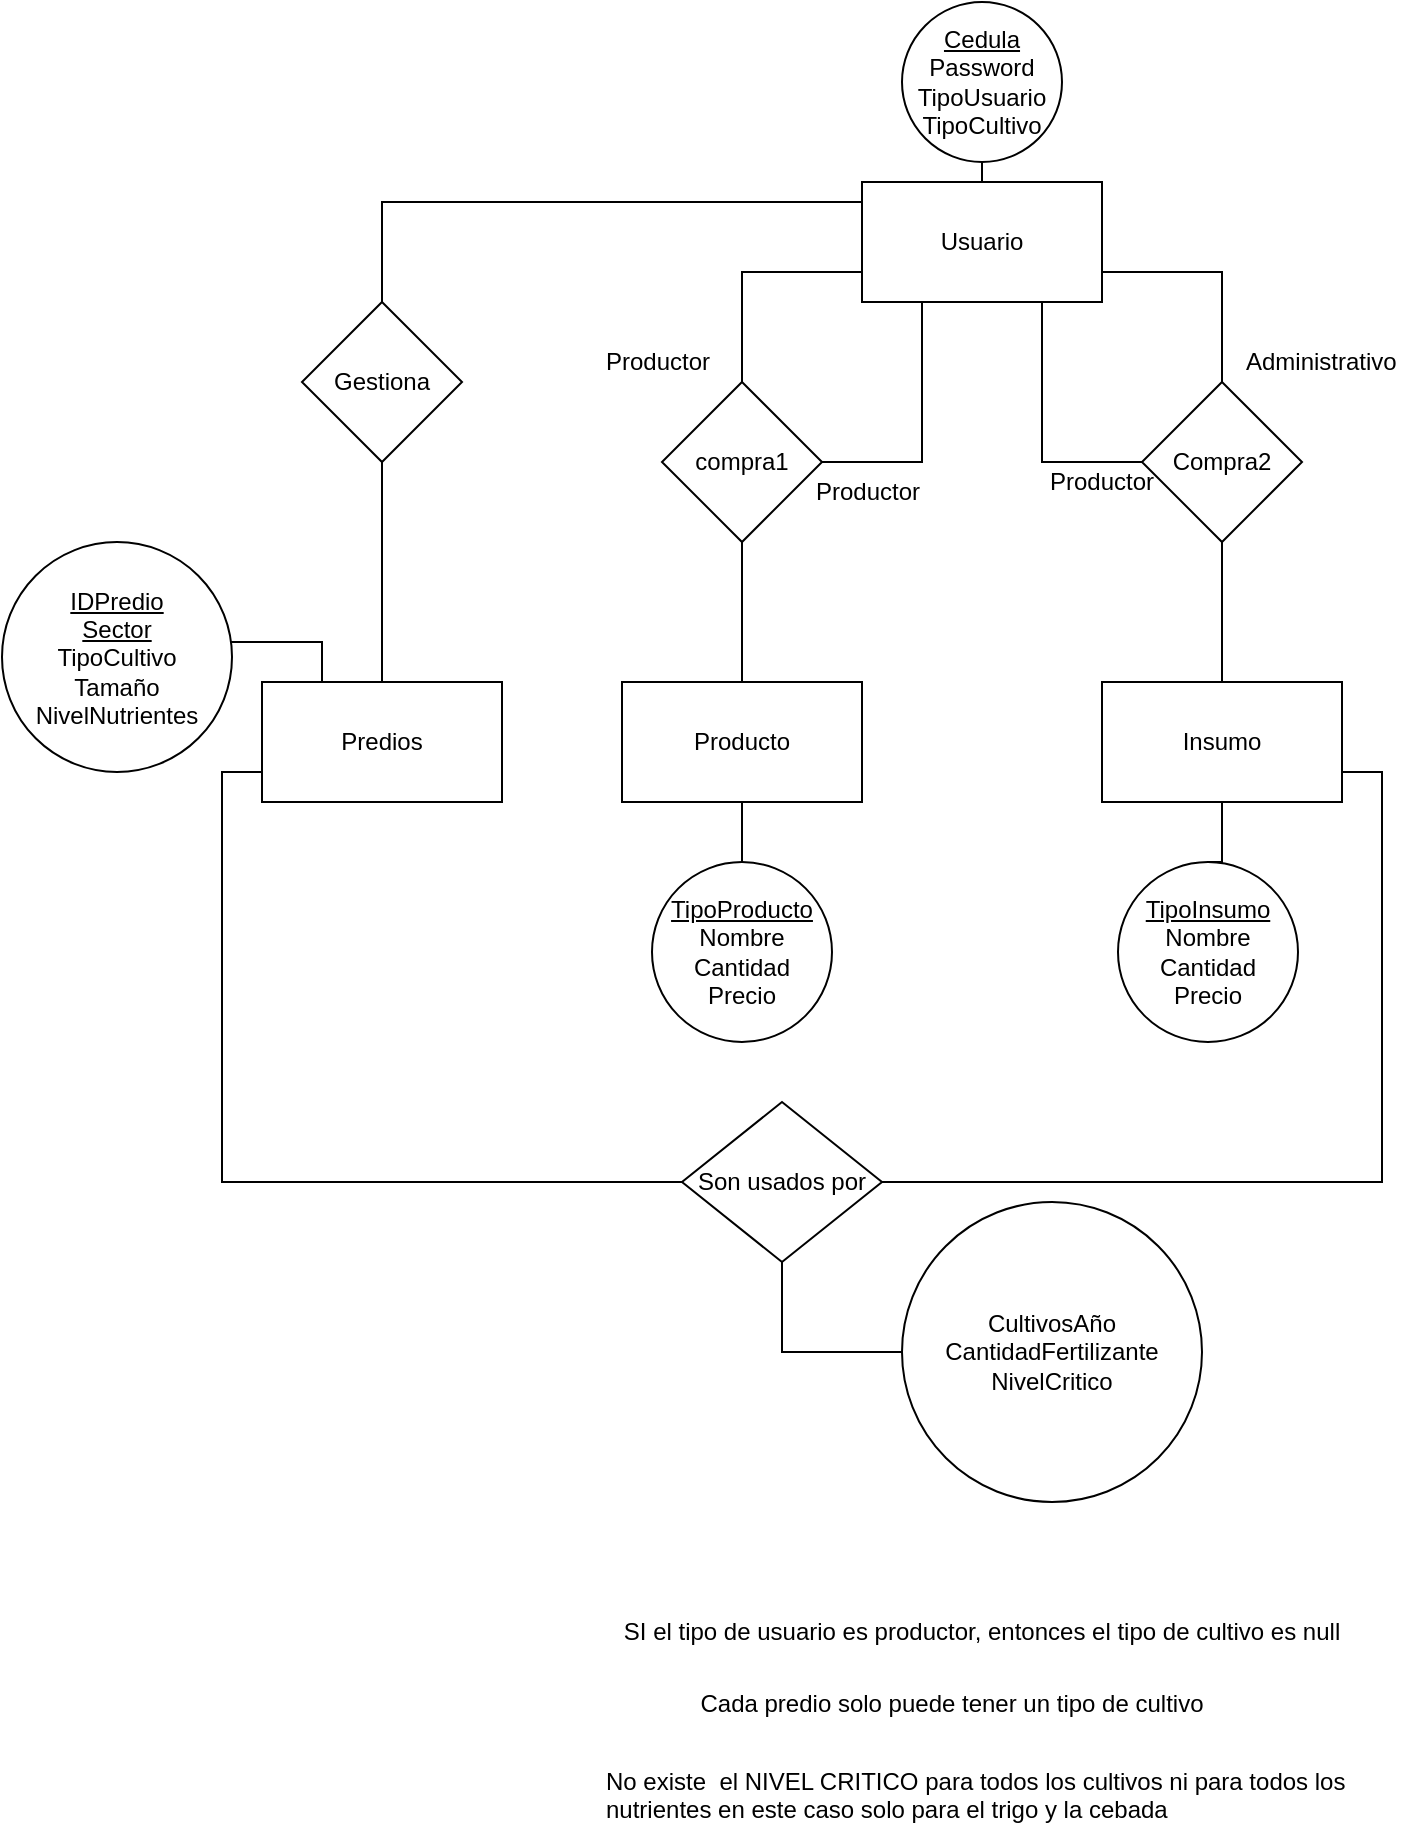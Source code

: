 <mxfile version="12.1.3" type="device" pages="1"><diagram id="WHr7S0-hhSYedpZkm5y9" name="Page-1"><mxGraphModel dx="1810" dy="557" grid="1" gridSize="10" guides="1" tooltips="1" connect="1" arrows="1" fold="1" page="1" pageScale="1" pageWidth="827" pageHeight="1169" math="0" shadow="0"><root><mxCell id="0"/><mxCell id="1" parent="0"/><mxCell id="SOfUHJ2vSzlrpdhkEA7r-29" style="edgeStyle=orthogonalEdgeStyle;rounded=0;orthogonalLoop=1;jettySize=auto;html=1;exitX=0;exitY=0.25;exitDx=0;exitDy=0;entryX=0.5;entryY=0;entryDx=0;entryDy=0;startArrow=none;startFill=0;endArrow=none;endFill=0;" parent="1" source="SOfUHJ2vSzlrpdhkEA7r-2" target="SOfUHJ2vSzlrpdhkEA7r-23" edge="1"><mxGeometry relative="1" as="geometry"><Array as="points"><mxPoint x="170" y="130"/><mxPoint x="-70" y="130"/></Array></mxGeometry></mxCell><mxCell id="SOfUHJ2vSzlrpdhkEA7r-30" style="edgeStyle=orthogonalEdgeStyle;rounded=0;orthogonalLoop=1;jettySize=auto;html=1;exitX=0;exitY=0.75;exitDx=0;exitDy=0;entryX=0.5;entryY=0;entryDx=0;entryDy=0;startArrow=none;startFill=0;endArrow=none;endFill=0;" parent="1" source="SOfUHJ2vSzlrpdhkEA7r-2" target="SOfUHJ2vSzlrpdhkEA7r-15" edge="1"><mxGeometry relative="1" as="geometry"/></mxCell><mxCell id="SOfUHJ2vSzlrpdhkEA7r-2" value="Usuario" style="rounded=0;whiteSpace=wrap;html=1;" parent="1" vertex="1"><mxGeometry x="170" y="120" width="120" height="60" as="geometry"/></mxCell><mxCell id="SOfUHJ2vSzlrpdhkEA7r-32" style="edgeStyle=orthogonalEdgeStyle;rounded=0;orthogonalLoop=1;jettySize=auto;html=1;exitX=0.5;exitY=1;exitDx=0;exitDy=0;entryX=0.5;entryY=0;entryDx=0;entryDy=0;startArrow=none;startFill=0;endArrow=none;endFill=0;" parent="1" source="SOfUHJ2vSzlrpdhkEA7r-11" target="SOfUHJ2vSzlrpdhkEA7r-2" edge="1"><mxGeometry relative="1" as="geometry"/></mxCell><mxCell id="SOfUHJ2vSzlrpdhkEA7r-11" value="&lt;u&gt;Cedula&lt;/u&gt;&lt;br&gt;Password&lt;br&gt;TipoUsuario&lt;br&gt;TipoCultivo" style="ellipse;whiteSpace=wrap;html=1;aspect=fixed;" parent="1" vertex="1"><mxGeometry x="190" y="30" width="80" height="80" as="geometry"/></mxCell><mxCell id="SOfUHJ2vSzlrpdhkEA7r-13" value="Producto" style="rounded=0;whiteSpace=wrap;html=1;" parent="1" vertex="1"><mxGeometry x="50" y="370" width="120" height="60" as="geometry"/></mxCell><mxCell id="2i6fYpcrtUq0RUQySIYW-12" style="edgeStyle=orthogonalEdgeStyle;rounded=0;orthogonalLoop=1;jettySize=auto;html=1;exitX=1;exitY=0.75;exitDx=0;exitDy=0;entryX=1;entryY=0.5;entryDx=0;entryDy=0;endArrow=none;endFill=0;" parent="1" source="SOfUHJ2vSzlrpdhkEA7r-14" target="2i6fYpcrtUq0RUQySIYW-11" edge="1"><mxGeometry relative="1" as="geometry"/></mxCell><mxCell id="SOfUHJ2vSzlrpdhkEA7r-14" value="Insumo" style="rounded=0;whiteSpace=wrap;html=1;" parent="1" vertex="1"><mxGeometry x="290" y="370" width="120" height="60" as="geometry"/></mxCell><mxCell id="SOfUHJ2vSzlrpdhkEA7r-18" style="edgeStyle=orthogonalEdgeStyle;rounded=0;orthogonalLoop=1;jettySize=auto;html=1;exitX=1;exitY=0.5;exitDx=0;exitDy=0;entryX=0.25;entryY=1;entryDx=0;entryDy=0;startArrow=none;startFill=0;endArrow=none;endFill=0;" parent="1" source="SOfUHJ2vSzlrpdhkEA7r-15" target="SOfUHJ2vSzlrpdhkEA7r-2" edge="1"><mxGeometry relative="1" as="geometry"/></mxCell><mxCell id="SOfUHJ2vSzlrpdhkEA7r-19" style="edgeStyle=orthogonalEdgeStyle;rounded=0;orthogonalLoop=1;jettySize=auto;html=1;exitX=0.5;exitY=1;exitDx=0;exitDy=0;entryX=0.5;entryY=0;entryDx=0;entryDy=0;startArrow=none;startFill=0;endArrow=none;endFill=0;" parent="1" source="SOfUHJ2vSzlrpdhkEA7r-15" target="SOfUHJ2vSzlrpdhkEA7r-13" edge="1"><mxGeometry relative="1" as="geometry"/></mxCell><mxCell id="SOfUHJ2vSzlrpdhkEA7r-15" value="compra1" style="rhombus;whiteSpace=wrap;html=1;" parent="1" vertex="1"><mxGeometry x="70" y="220" width="80" height="80" as="geometry"/></mxCell><mxCell id="SOfUHJ2vSzlrpdhkEA7r-17" style="edgeStyle=orthogonalEdgeStyle;rounded=0;orthogonalLoop=1;jettySize=auto;html=1;exitX=0;exitY=0.5;exitDx=0;exitDy=0;startArrow=none;startFill=0;endArrow=none;endFill=0;entryX=0.75;entryY=1;entryDx=0;entryDy=0;" parent="1" source="SOfUHJ2vSzlrpdhkEA7r-16" target="SOfUHJ2vSzlrpdhkEA7r-2" edge="1"><mxGeometry relative="1" as="geometry"><mxPoint x="280" y="210" as="targetPoint"/></mxGeometry></mxCell><mxCell id="SOfUHJ2vSzlrpdhkEA7r-20" style="edgeStyle=orthogonalEdgeStyle;rounded=0;orthogonalLoop=1;jettySize=auto;html=1;exitX=0.5;exitY=1;exitDx=0;exitDy=0;entryX=0.5;entryY=0;entryDx=0;entryDy=0;startArrow=none;startFill=0;endArrow=none;endFill=0;" parent="1" source="SOfUHJ2vSzlrpdhkEA7r-16" target="SOfUHJ2vSzlrpdhkEA7r-14" edge="1"><mxGeometry relative="1" as="geometry"/></mxCell><mxCell id="SOfUHJ2vSzlrpdhkEA7r-36" style="edgeStyle=orthogonalEdgeStyle;rounded=0;orthogonalLoop=1;jettySize=auto;html=1;exitX=0.5;exitY=0;exitDx=0;exitDy=0;entryX=1;entryY=0.75;entryDx=0;entryDy=0;startArrow=none;startFill=0;endArrow=none;endFill=0;" parent="1" source="SOfUHJ2vSzlrpdhkEA7r-16" target="SOfUHJ2vSzlrpdhkEA7r-2" edge="1"><mxGeometry relative="1" as="geometry"/></mxCell><mxCell id="SOfUHJ2vSzlrpdhkEA7r-16" value="Compra2" style="rhombus;whiteSpace=wrap;html=1;" parent="1" vertex="1"><mxGeometry x="310" y="220" width="80" height="80" as="geometry"/></mxCell><mxCell id="2i6fYpcrtUq0RUQySIYW-17" style="edgeStyle=orthogonalEdgeStyle;rounded=0;orthogonalLoop=1;jettySize=auto;html=1;exitX=0.25;exitY=0;exitDx=0;exitDy=0;entryX=1;entryY=0.5;entryDx=0;entryDy=0;endArrow=none;endFill=0;" parent="1" source="SOfUHJ2vSzlrpdhkEA7r-21" target="2i6fYpcrtUq0RUQySIYW-16" edge="1"><mxGeometry relative="1" as="geometry"/></mxCell><mxCell id="SOfUHJ2vSzlrpdhkEA7r-21" value="Predios" style="rounded=0;whiteSpace=wrap;html=1;" parent="1" vertex="1"><mxGeometry x="-130" y="370.0" width="120" height="60" as="geometry"/></mxCell><mxCell id="SOfUHJ2vSzlrpdhkEA7r-25" style="edgeStyle=orthogonalEdgeStyle;rounded=0;orthogonalLoop=1;jettySize=auto;html=1;exitX=0.5;exitY=1;exitDx=0;exitDy=0;entryX=0.5;entryY=0;entryDx=0;entryDy=0;startArrow=none;startFill=0;endArrow=none;endFill=0;" parent="1" source="SOfUHJ2vSzlrpdhkEA7r-23" target="SOfUHJ2vSzlrpdhkEA7r-21" edge="1"><mxGeometry relative="1" as="geometry"/></mxCell><mxCell id="SOfUHJ2vSzlrpdhkEA7r-23" value="Gestiona" style="rhombus;whiteSpace=wrap;html=1;" parent="1" vertex="1"><mxGeometry x="-110" y="180" width="80" height="80" as="geometry"/></mxCell><mxCell id="SOfUHJ2vSzlrpdhkEA7r-46" style="edgeStyle=orthogonalEdgeStyle;rounded=0;orthogonalLoop=1;jettySize=auto;html=1;exitX=0.5;exitY=0;exitDx=0;exitDy=0;entryX=0.5;entryY=1;entryDx=0;entryDy=0;startArrow=none;startFill=0;endArrow=none;endFill=0;" parent="1" source="SOfUHJ2vSzlrpdhkEA7r-45" target="SOfUHJ2vSzlrpdhkEA7r-13" edge="1"><mxGeometry relative="1" as="geometry"/></mxCell><mxCell id="SOfUHJ2vSzlrpdhkEA7r-45" value="&lt;u&gt;TipoProducto&lt;/u&gt;&lt;br&gt;Nombre&lt;br&gt;Cantidad&lt;br&gt;Precio" style="ellipse;whiteSpace=wrap;html=1;aspect=fixed;" parent="1" vertex="1"><mxGeometry x="65" y="460" width="90" height="90" as="geometry"/></mxCell><mxCell id="SOfUHJ2vSzlrpdhkEA7r-48" style="edgeStyle=orthogonalEdgeStyle;rounded=0;orthogonalLoop=1;jettySize=auto;html=1;exitX=0.5;exitY=0;exitDx=0;exitDy=0;entryX=0.5;entryY=1;entryDx=0;entryDy=0;startArrow=none;startFill=0;endArrow=none;endFill=0;" parent="1" source="SOfUHJ2vSzlrpdhkEA7r-47" target="SOfUHJ2vSzlrpdhkEA7r-14" edge="1"><mxGeometry relative="1" as="geometry"/></mxCell><mxCell id="SOfUHJ2vSzlrpdhkEA7r-47" value="&lt;u&gt;TipoInsumo&lt;/u&gt;&lt;br&gt;Nombre&lt;br&gt;Cantidad&lt;br&gt;Precio" style="ellipse;whiteSpace=wrap;html=1;aspect=fixed;" parent="1" vertex="1"><mxGeometry x="298" y="460" width="90" height="90" as="geometry"/></mxCell><mxCell id="SOfUHJ2vSzlrpdhkEA7r-51" value="SI el tipo de usuario es productor, entonces el tipo de cultivo es null" style="text;html=1;strokeColor=none;fillColor=none;align=center;verticalAlign=middle;whiteSpace=wrap;rounded=0;" parent="1" vertex="1"><mxGeometry x="30" y="830.167" width="400" height="30" as="geometry"/></mxCell><mxCell id="2i6fYpcrtUq0RUQySIYW-3" value="Productor" style="text;html=1;strokeColor=none;fillColor=none;align=center;verticalAlign=middle;whiteSpace=wrap;rounded=0;" parent="1" vertex="1"><mxGeometry x="270" y="260" width="40" height="20" as="geometry"/></mxCell><mxCell id="2i6fYpcrtUq0RUQySIYW-4" value="Administrativo" style="text;html=1;resizable=0;points=[];autosize=1;align=left;verticalAlign=top;spacingTop=-4;" parent="1" vertex="1"><mxGeometry x="360" y="200" width="90" height="20" as="geometry"/></mxCell><mxCell id="2i6fYpcrtUq0RUQySIYW-7" value="Productor" style="text;html=1;resizable=0;points=[];autosize=1;align=left;verticalAlign=top;spacingTop=-4;" parent="1" vertex="1"><mxGeometry x="145" y="265" width="70" height="20" as="geometry"/></mxCell><mxCell id="2i6fYpcrtUq0RUQySIYW-8" value="Productor" style="text;html=1;resizable=0;points=[];autosize=1;align=left;verticalAlign=top;spacingTop=-4;" parent="1" vertex="1"><mxGeometry x="40" y="200" width="70" height="20" as="geometry"/></mxCell><mxCell id="2i6fYpcrtUq0RUQySIYW-13" style="edgeStyle=orthogonalEdgeStyle;rounded=0;orthogonalLoop=1;jettySize=auto;html=1;exitX=0;exitY=0.5;exitDx=0;exitDy=0;entryX=0;entryY=0.75;entryDx=0;entryDy=0;endArrow=none;endFill=0;" parent="1" source="2i6fYpcrtUq0RUQySIYW-11" target="SOfUHJ2vSzlrpdhkEA7r-21" edge="1"><mxGeometry relative="1" as="geometry"/></mxCell><mxCell id="2i6fYpcrtUq0RUQySIYW-23" style="edgeStyle=orthogonalEdgeStyle;rounded=0;orthogonalLoop=1;jettySize=auto;html=1;exitX=0.5;exitY=1;exitDx=0;exitDy=0;entryX=0;entryY=0.5;entryDx=0;entryDy=0;endArrow=none;endFill=0;" parent="1" source="2i6fYpcrtUq0RUQySIYW-11" target="2i6fYpcrtUq0RUQySIYW-18" edge="1"><mxGeometry relative="1" as="geometry"/></mxCell><mxCell id="2i6fYpcrtUq0RUQySIYW-11" value="Son usados por" style="rhombus;whiteSpace=wrap;html=1;" parent="1" vertex="1"><mxGeometry x="80" y="580" width="100" height="80" as="geometry"/></mxCell><mxCell id="2i6fYpcrtUq0RUQySIYW-16" value="&lt;u&gt;IDPredio&lt;br&gt;Sector&lt;/u&gt;&lt;br&gt;TipoCultivo&lt;br&gt;Tamaño&lt;br&gt;NivelNutrientes" style="ellipse;whiteSpace=wrap;html=1;aspect=fixed;" parent="1" vertex="1"><mxGeometry x="-260" y="300" width="115" height="115" as="geometry"/></mxCell><mxCell id="2i6fYpcrtUq0RUQySIYW-18" value="CultivosAño&lt;br&gt;CantidadFertilizante&lt;br&gt;NivelCritico" style="ellipse;whiteSpace=wrap;html=1;aspect=fixed;" parent="1" vertex="1"><mxGeometry x="190" y="630" width="150" height="150" as="geometry"/></mxCell><mxCell id="2i6fYpcrtUq0RUQySIYW-20" value="Cada predio solo puede tener un tipo de cultivo" style="text;html=1;strokeColor=none;fillColor=none;align=center;verticalAlign=middle;whiteSpace=wrap;rounded=0;" parent="1" vertex="1"><mxGeometry x="75" y="870.8" width="280" height="20" as="geometry"/></mxCell><mxCell id="2i6fYpcrtUq0RUQySIYW-24" value="No existe&amp;nbsp; el NIVEL CRITICO para todos los cultivos ni para todos los&lt;br&gt;nutrientes en este caso solo para el trigo y la cebada" style="text;html=1;resizable=0;points=[];autosize=1;align=left;verticalAlign=top;spacingTop=-4;" parent="1" vertex="1"><mxGeometry x="40" y="909.8" width="390" height="30" as="geometry"/></mxCell></root></mxGraphModel></diagram></mxfile>